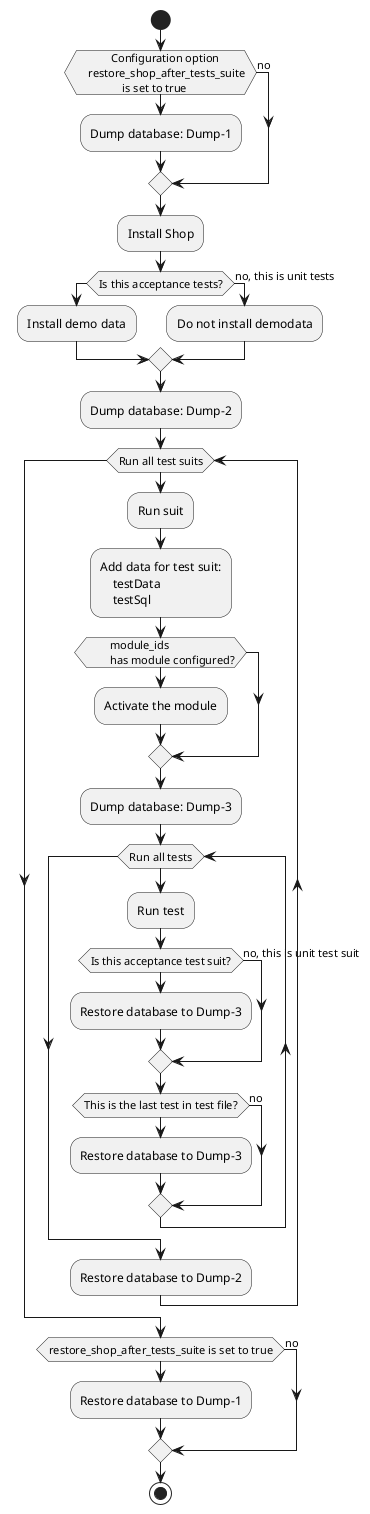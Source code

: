 @startuml
    start

    if (            Configuration option
    restore_shop_after_tests_suite
                is set to true)
        :Dump database: Dump-1;
    else (no)
    endif;

    :Install Shop;

    if (Is this acceptance tests?)
        :Install demo data;
    else (no, this is unit tests)
        :Do not install demodata;
    endif

    :Dump database: Dump-2;

    while (Run all test suits)

        :Run suit;

        :Add data for test suit:
            testData
            testSql;

        if (        module_ids
        has module configured?)
            :Activate the module;
        endif;

        :Dump database: Dump-3;

        while (Run all tests)

            :Run test;

            if (Is this acceptance test suit?)
                :Restore database to Dump-3;
            else (no, this is unit test suit)
            endif

            if (This is the last test in test file?)
                :Restore database to Dump-3;
            else (no)
            endif

        endwhile

        :Restore database to Dump-2;

    endwhile

    if (restore_shop_after_tests_suite is set to true)
        :Restore database to Dump-1;
    else (no)
    endif;

    stop

@enduml
